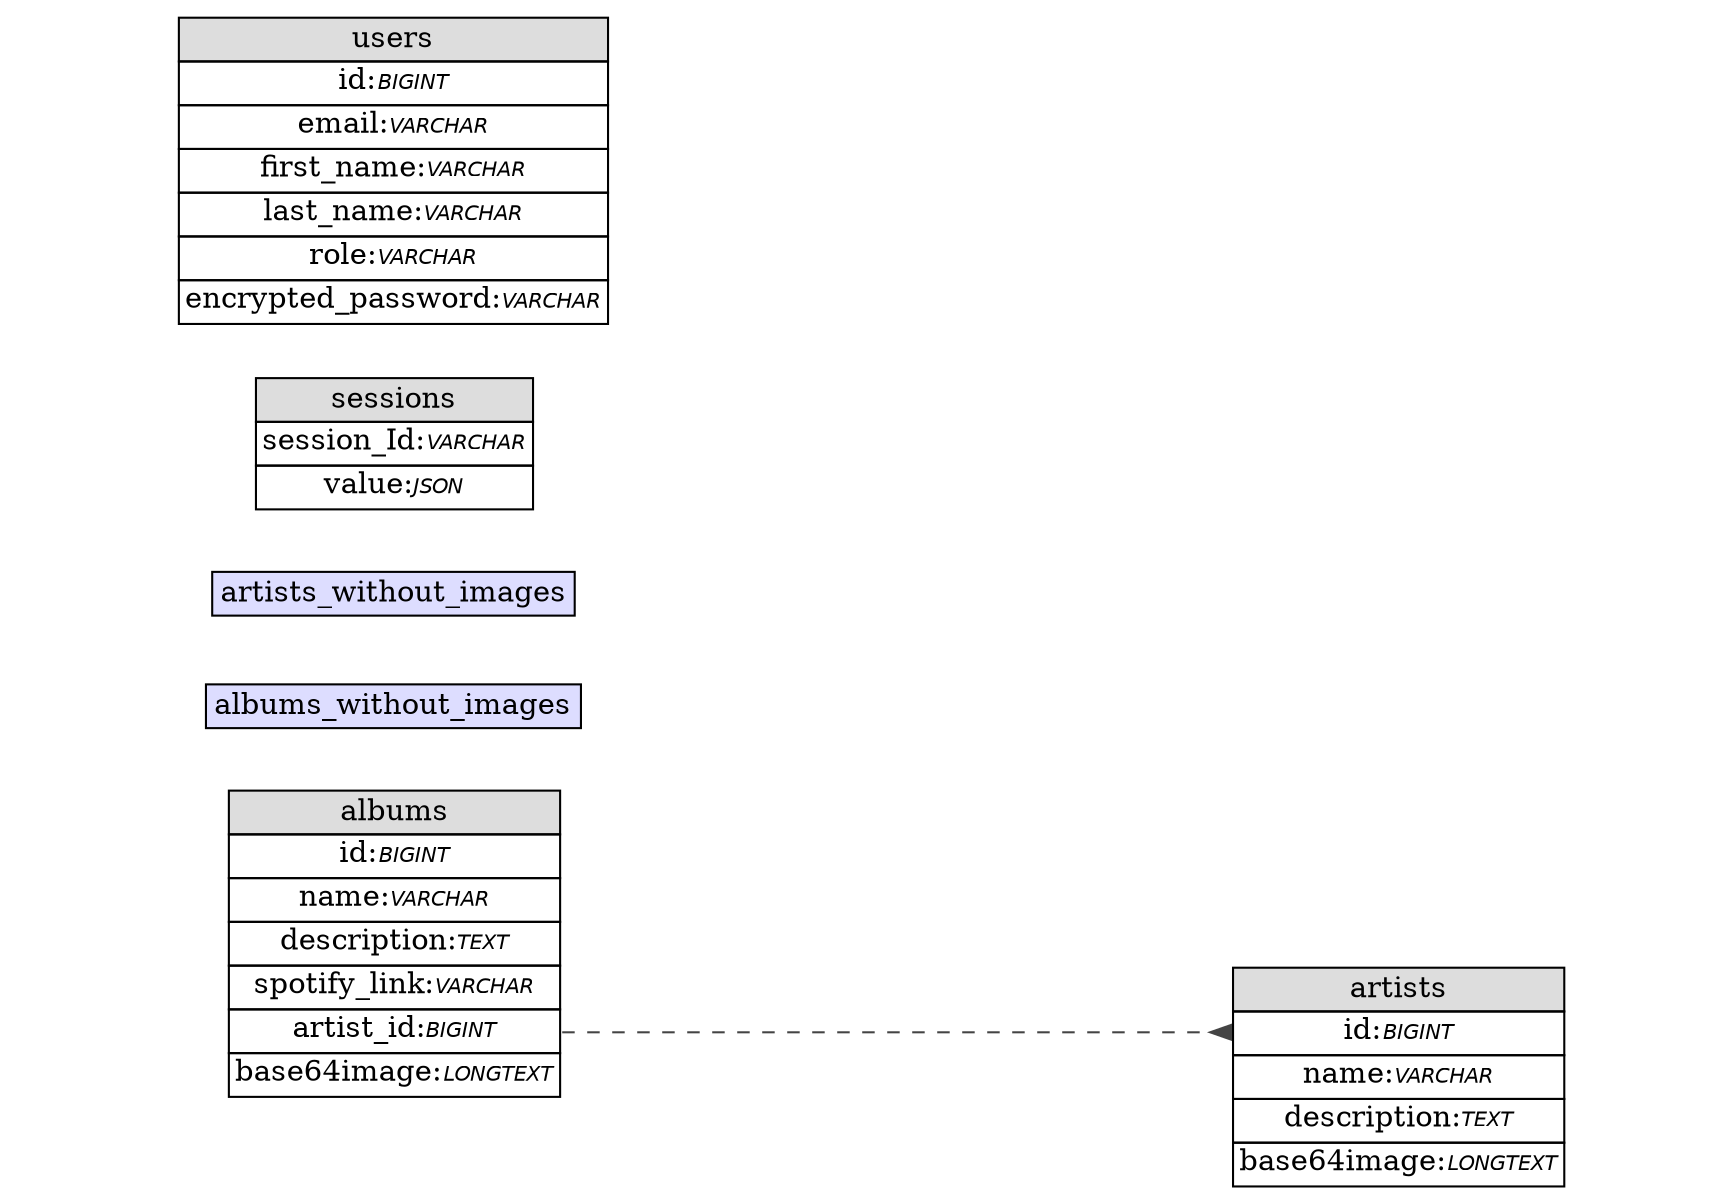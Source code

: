 // ************************************************************
// Generated by: Sequel Ace
// Version 20074
//
// https://sequel-ace.com/
// https://github.com/Sequel-Ace/Sequel-Ace
//
// Host: localhost (MySQL 9.0.1)
// Database: jacobWebApp
// Generation Time: 2024-10-16 14:31:03 +0000
// ************************************************************

digraph "Database Structure" {
	label = "";
	labelloc = t;
	compound = true;
	node [ shape = record ];
	fontname = "Helvetica";
	ranksep = 1.25;
	ratio = 0.7;
	rankdir = LR;
	subgraph "table_albums" {
		node [ shape = "plaintext" ];
		"albums" [ label=<
			<TABLE BORDER="0" CELLSPACING="0" CELLBORDER="1">
			<TR><TD COLSPAN="3" BGCOLOR="#DDDDDD">albums</TD></TR>
			<TR><TD COLSPAN="3" PORT="id">id:<FONT FACE="Helvetica-Oblique" POINT-SIZE="10">BIGINT</FONT></TD></TR>
			<TR><TD COLSPAN="3" PORT="name">name:<FONT FACE="Helvetica-Oblique" POINT-SIZE="10">VARCHAR</FONT></TD></TR>
			<TR><TD COLSPAN="3" PORT="description">description:<FONT FACE="Helvetica-Oblique" POINT-SIZE="10">TEXT</FONT></TD></TR>
			<TR><TD COLSPAN="3" PORT="spotify_link">spotify_link:<FONT FACE="Helvetica-Oblique" POINT-SIZE="10">VARCHAR</FONT></TD></TR>
			<TR><TD COLSPAN="3" PORT="artist_id">artist_id:<FONT FACE="Helvetica-Oblique" POINT-SIZE="10">BIGINT</FONT></TD></TR>
			<TR><TD COLSPAN="3" PORT="base64image">base64image:<FONT FACE="Helvetica-Oblique" POINT-SIZE="10">LONGTEXT</FONT></TD></TR>
			</TABLE>>
		];
	}
	subgraph "table_albums_without_images" {
		node [ shape = "plaintext" ];
		"albums_without_images" [ label=<
			<TABLE BORDER="0" CELLSPACING="0" CELLBORDER="1">
			<TR><TD COLSPAN="3" BGCOLOR="#DDDDFF">albums_without_images</TD></TR>
			</TABLE>>
		];
	}
	subgraph "table_artists" {
		node [ shape = "plaintext" ];
		"artists" [ label=<
			<TABLE BORDER="0" CELLSPACING="0" CELLBORDER="1">
			<TR><TD COLSPAN="3" BGCOLOR="#DDDDDD">artists</TD></TR>
			<TR><TD COLSPAN="3" PORT="id">id:<FONT FACE="Helvetica-Oblique" POINT-SIZE="10">BIGINT</FONT></TD></TR>
			<TR><TD COLSPAN="3" PORT="name">name:<FONT FACE="Helvetica-Oblique" POINT-SIZE="10">VARCHAR</FONT></TD></TR>
			<TR><TD COLSPAN="3" PORT="description">description:<FONT FACE="Helvetica-Oblique" POINT-SIZE="10">TEXT</FONT></TD></TR>
			<TR><TD COLSPAN="3" PORT="base64image">base64image:<FONT FACE="Helvetica-Oblique" POINT-SIZE="10">LONGTEXT</FONT></TD></TR>
			</TABLE>>
		];
	}
	subgraph "table_artists_without_images" {
		node [ shape = "plaintext" ];
		"artists_without_images" [ label=<
			<TABLE BORDER="0" CELLSPACING="0" CELLBORDER="1">
			<TR><TD COLSPAN="3" BGCOLOR="#DDDDFF">artists_without_images</TD></TR>
			</TABLE>>
		];
	}
	subgraph "table_sessions" {
		node [ shape = "plaintext" ];
		"sessions" [ label=<
			<TABLE BORDER="0" CELLSPACING="0" CELLBORDER="1">
			<TR><TD COLSPAN="3" BGCOLOR="#DDDDDD">sessions</TD></TR>
			<TR><TD COLSPAN="3" PORT="session_id">session_Id:<FONT FACE="Helvetica-Oblique" POINT-SIZE="10">VARCHAR</FONT></TD></TR>
			<TR><TD COLSPAN="3" PORT="value">value:<FONT FACE="Helvetica-Oblique" POINT-SIZE="10">JSON</FONT></TD></TR>
			</TABLE>>
		];
	}
	subgraph "table_users" {
		node [ shape = "plaintext" ];
		"users" [ label=<
			<TABLE BORDER="0" CELLSPACING="0" CELLBORDER="1">
			<TR><TD COLSPAN="3" BGCOLOR="#DDDDDD">users</TD></TR>
			<TR><TD COLSPAN="3" PORT="id">id:<FONT FACE="Helvetica-Oblique" POINT-SIZE="10">BIGINT</FONT></TD></TR>
			<TR><TD COLSPAN="3" PORT="email">email:<FONT FACE="Helvetica-Oblique" POINT-SIZE="10">VARCHAR</FONT></TD></TR>
			<TR><TD COLSPAN="3" PORT="first_name">first_name:<FONT FACE="Helvetica-Oblique" POINT-SIZE="10">VARCHAR</FONT></TD></TR>
			<TR><TD COLSPAN="3" PORT="last_name">last_name:<FONT FACE="Helvetica-Oblique" POINT-SIZE="10">VARCHAR</FONT></TD></TR>
			<TR><TD COLSPAN="3" PORT="role">role:<FONT FACE="Helvetica-Oblique" POINT-SIZE="10">VARCHAR</FONT></TD></TR>
			<TR><TD COLSPAN="3" PORT="encrypted_password">encrypted_password:<FONT FACE="Helvetica-Oblique" POINT-SIZE="10">VARCHAR</FONT></TD></TR>
			</TABLE>>
		];
	}
edge [ arrowhead=inv, arrowtail=normal, style=dashed, color="#444444" ];
albums:artist_id -> artists:id ;
}
